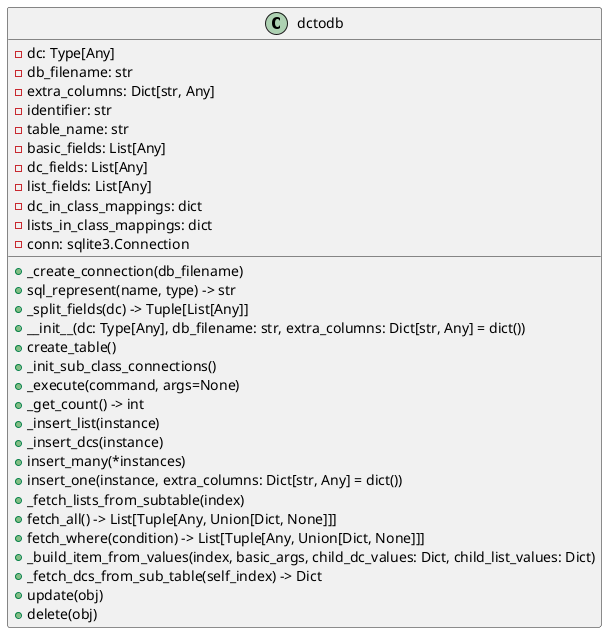 
@startuml

class dctodb {
+ _create_connection(db_filename)
+ sql_represent(name, type) -> str
+ _split_fields(dc) -> Tuple[List[Any]]
-dc: Type[Any]
-db_filename: str
-extra_columns: Dict[str, Any]
-identifier: str
-table_name: str
-basic_fields: List[Any]
-dc_fields: List[Any]
-list_fields: List[Any]
-dc_in_class_mappings: dict
-lists_in_class_mappings: dict
-conn: sqlite3.Connection

+__init__(dc: Type[Any], db_filename: str, extra_columns: Dict[str, Any] = dict())
+create_table()
+_init_sub_class_connections()
+_execute(command, args=None)
+_get_count() -> int
+_insert_list(instance)
+_insert_dcs(instance)
+insert_many(*instances)
+insert_one(instance, extra_columns: Dict[str, Any] = dict())
+_fetch_lists_from_subtable(index)
+fetch_all() -> List[Tuple[Any, Union[Dict, None]]]
+fetch_where(condition) -> List[Tuple[Any, Union[Dict, None]]]
+_build_item_from_values(index, basic_args, child_dc_values: Dict, child_list_values: Dict)
+_fetch_dcs_from_sub_table(self_index) -> Dict
+update(obj)
+delete(obj)
}



@enduml